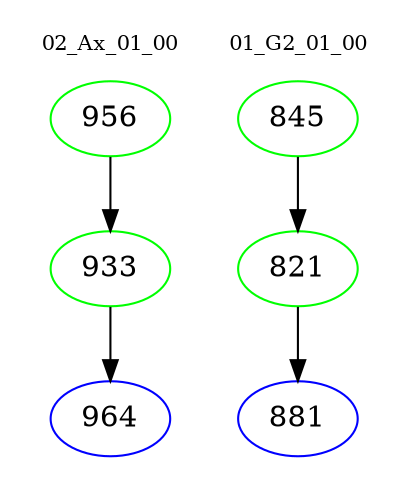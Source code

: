 digraph{
subgraph cluster_0 {
color = white
label = "02_Ax_01_00";
fontsize=10;
T0_956 [label="956", color="green"]
T0_956 -> T0_933 [color="black"]
T0_933 [label="933", color="green"]
T0_933 -> T0_964 [color="black"]
T0_964 [label="964", color="blue"]
}
subgraph cluster_1 {
color = white
label = "01_G2_01_00";
fontsize=10;
T1_845 [label="845", color="green"]
T1_845 -> T1_821 [color="black"]
T1_821 [label="821", color="green"]
T1_821 -> T1_881 [color="black"]
T1_881 [label="881", color="blue"]
}
}
